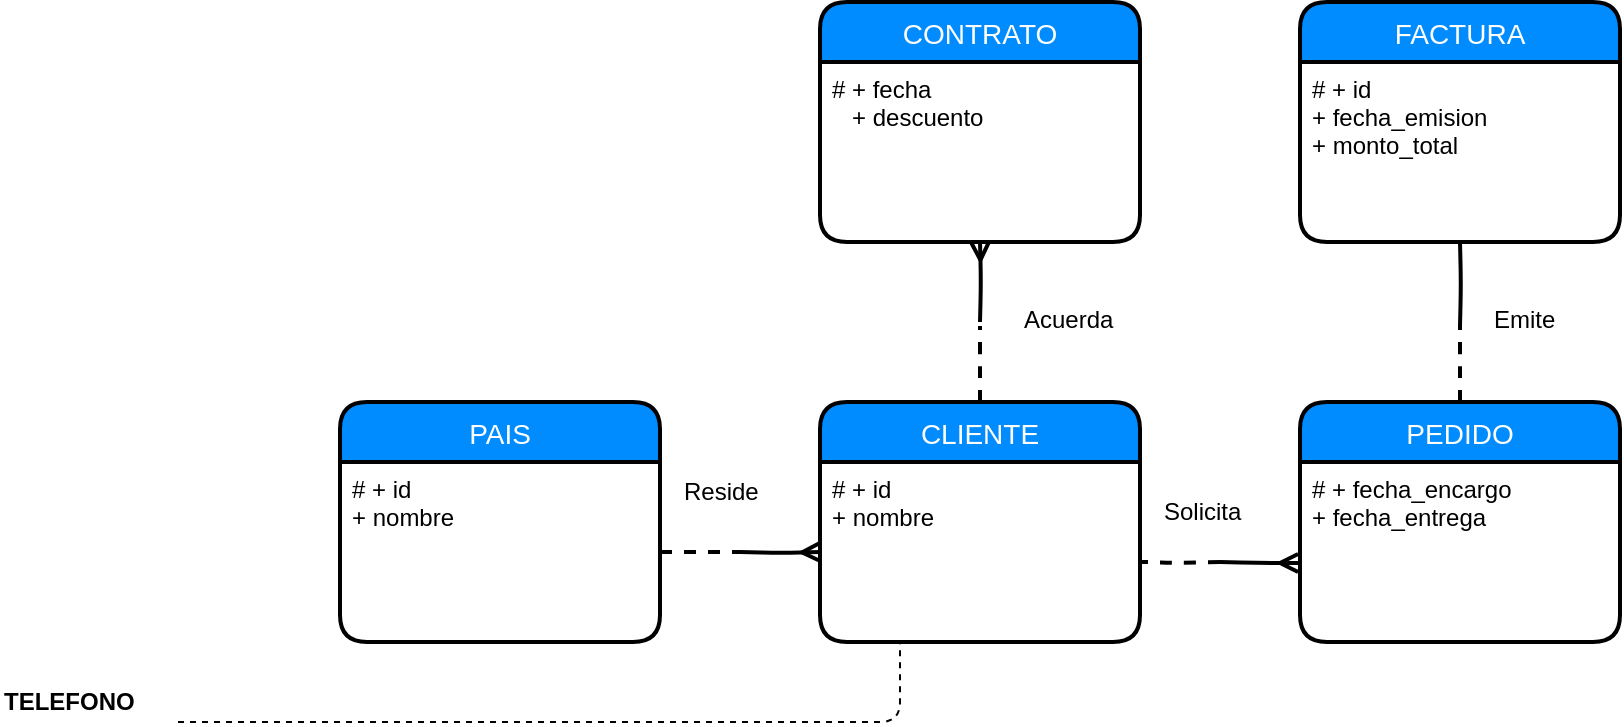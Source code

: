 <mxfile version="10.7.3" type="device"><diagram id="Ps4Eha0A9NaH81opMv_2" name="Page-1"><mxGraphModel dx="8" dy="403" grid="1" gridSize="10" guides="1" tooltips="1" connect="1" arrows="1" fold="1" page="1" pageScale="1" pageWidth="413" pageHeight="291" math="0" shadow="0"><root><mxCell id="0"/><mxCell id="1" parent="0"/><mxCell id="E6ERZ4XcX5oDh55kXNVS-1" value="" style="edgeStyle=orthogonalEdgeStyle;fontSize=12;html=1;endArrow=ERmany;startArrow=none;strokeWidth=2;entryX=0.5;entryY=1;entryDx=0;entryDy=0;endFill=0;startFill=0;" edge="1" parent="1" target="E6ERZ4XcX5oDh55kXNVS-9"><mxGeometry width="100" height="100" relative="1" as="geometry"><mxPoint x="1600.0" y="240" as="sourcePoint"/><mxPoint x="2820" y="192" as="targetPoint"/></mxGeometry></mxCell><mxCell id="E6ERZ4XcX5oDh55kXNVS-2" value="" style="edgeStyle=orthogonalEdgeStyle;fontSize=12;html=1;endArrow=none;startArrow=ERmany;strokeWidth=2;endFill=0;startFill=0;exitX=-0.006;exitY=0.561;exitDx=0;exitDy=0;exitPerimeter=0;" edge="1" parent="1" source="E6ERZ4XcX5oDh55kXNVS-15"><mxGeometry width="100" height="100" relative="1" as="geometry"><mxPoint x="1750" y="370" as="sourcePoint"/><mxPoint x="1720" y="360" as="targetPoint"/><Array as="points"><mxPoint x="1740" y="360"/></Array></mxGeometry></mxCell><mxCell id="E6ERZ4XcX5oDh55kXNVS-3" value="" style="edgeStyle=orthogonalEdgeStyle;fontSize=12;html=1;endArrow=none;startArrow=none;strokeWidth=2;entryX=0.5;entryY=1;entryDx=0;entryDy=0;startFill=0;endFill=0;" edge="1" parent="1" target="E6ERZ4XcX5oDh55kXNVS-17"><mxGeometry width="100" height="100" relative="1" as="geometry"><mxPoint x="1840.0" y="242" as="sourcePoint"/><mxPoint x="2890" y="105" as="targetPoint"/></mxGeometry></mxCell><mxCell id="E6ERZ4XcX5oDh55kXNVS-4" value="" style="edgeStyle=orthogonalEdgeStyle;fontSize=12;html=1;endArrow=none;startArrow=none;strokeWidth=2;entryX=1.005;entryY=0.555;entryDx=0;entryDy=0;startFill=0;endFill=0;dashed=1;entryPerimeter=0;" edge="1" parent="1" target="E6ERZ4XcX5oDh55kXNVS-11"><mxGeometry width="100" height="100" relative="1" as="geometry"><mxPoint x="1720.0" y="360.0" as="sourcePoint"/><mxPoint x="2580" y="432" as="targetPoint"/><Array as="points"/></mxGeometry></mxCell><mxCell id="E6ERZ4XcX5oDh55kXNVS-5" value="" style="edgeStyle=orthogonalEdgeStyle;fontSize=12;html=1;endArrow=none;startArrow=none;strokeWidth=2;exitX=0.5;exitY=0;exitDx=0;exitDy=0;startFill=0;endFill=0;dashed=1;" edge="1" parent="1" source="E6ERZ4XcX5oDh55kXNVS-10"><mxGeometry width="100" height="100" relative="1" as="geometry"><mxPoint x="2750" y="272" as="sourcePoint"/><mxPoint x="1600.0" y="242" as="targetPoint"/></mxGeometry></mxCell><mxCell id="E6ERZ4XcX5oDh55kXNVS-6" value="" style="edgeStyle=orthogonalEdgeStyle;fontSize=12;html=1;endArrow=ERmany;startArrow=none;strokeWidth=2;entryX=0;entryY=0.5;entryDx=0;entryDy=0;endFill=0;startFill=0;" edge="1" parent="1" target="E6ERZ4XcX5oDh55kXNVS-11"><mxGeometry width="100" height="100" relative="1" as="geometry"><mxPoint x="1480.0" y="355.0" as="sourcePoint"/><mxPoint x="2480" y="512" as="targetPoint"/></mxGeometry></mxCell><mxCell id="E6ERZ4XcX5oDh55kXNVS-7" value="" style="edgeStyle=orthogonalEdgeStyle;fontSize=12;html=1;endArrow=none;startArrow=none;strokeWidth=2;dashed=1;startFill=0;endFill=0;exitX=0.5;exitY=0;exitDx=0;exitDy=0;" edge="1" parent="1" source="E6ERZ4XcX5oDh55kXNVS-14"><mxGeometry width="100" height="100" relative="1" as="geometry"><mxPoint x="2400" y="282" as="sourcePoint"/><mxPoint x="1840.0" y="242" as="targetPoint"/></mxGeometry></mxCell><mxCell id="E6ERZ4XcX5oDh55kXNVS-8" value="CONTRATO" style="swimlane;childLayout=stackLayout;horizontal=1;startSize=30;horizontalStack=0;fillColor=#008cff;fontColor=#FFFFFF;rounded=1;fontSize=14;fontStyle=0;strokeWidth=2;resizeParent=0;resizeLast=1;shadow=0;dashed=0;align=center;" vertex="1" parent="1"><mxGeometry x="1520" y="80" width="160" height="120" as="geometry"/></mxCell><mxCell id="E6ERZ4XcX5oDh55kXNVS-9" value="# + fecha&#10;   + descuento&#10;" style="align=left;strokeColor=none;fillColor=none;spacingLeft=4;fontSize=12;verticalAlign=top;resizable=0;rotatable=0;part=1;" vertex="1" parent="E6ERZ4XcX5oDh55kXNVS-8"><mxGeometry y="30" width="160" height="90" as="geometry"/></mxCell><mxCell id="E6ERZ4XcX5oDh55kXNVS-10" value="CLIENTE" style="swimlane;childLayout=stackLayout;horizontal=1;startSize=30;horizontalStack=0;fillColor=#008cff;fontColor=#FFFFFF;rounded=1;fontSize=14;fontStyle=0;strokeWidth=2;resizeParent=0;resizeLast=1;shadow=0;dashed=0;align=center;" vertex="1" parent="1"><mxGeometry x="1520" y="280" width="160" height="120" as="geometry"/></mxCell><mxCell id="E6ERZ4XcX5oDh55kXNVS-11" value="# + id&#10;+ nombre&#10;" style="align=left;strokeColor=none;fillColor=none;spacingLeft=4;fontSize=12;verticalAlign=top;resizable=0;rotatable=0;part=1;" vertex="1" parent="E6ERZ4XcX5oDh55kXNVS-10"><mxGeometry y="30" width="160" height="90" as="geometry"/></mxCell><mxCell id="E6ERZ4XcX5oDh55kXNVS-12" value="PAIS" style="swimlane;childLayout=stackLayout;horizontal=1;startSize=30;horizontalStack=0;fillColor=#008cff;fontColor=#FFFFFF;rounded=1;fontSize=14;fontStyle=0;strokeWidth=2;resizeParent=0;resizeLast=1;shadow=0;dashed=0;align=center;" vertex="1" parent="1"><mxGeometry x="1280" y="280" width="160" height="120" as="geometry"/></mxCell><mxCell id="E6ERZ4XcX5oDh55kXNVS-13" value="# + id&#10;+ nombre&#10;" style="align=left;strokeColor=none;fillColor=none;spacingLeft=4;fontSize=12;verticalAlign=top;resizable=0;rotatable=0;part=1;" vertex="1" parent="E6ERZ4XcX5oDh55kXNVS-12"><mxGeometry y="30" width="160" height="90" as="geometry"/></mxCell><mxCell id="E6ERZ4XcX5oDh55kXNVS-14" value="PEDIDO" style="swimlane;childLayout=stackLayout;horizontal=1;startSize=30;horizontalStack=0;fillColor=#008cff;fontColor=#FFFFFF;rounded=1;fontSize=14;fontStyle=0;strokeWidth=2;resizeParent=0;resizeLast=1;shadow=0;dashed=0;align=center;" vertex="1" parent="1"><mxGeometry x="1760" y="280" width="160" height="120" as="geometry"/></mxCell><mxCell id="E6ERZ4XcX5oDh55kXNVS-15" value="# + fecha_encargo&#10;+ fecha_entrega&#10;" style="align=left;strokeColor=none;fillColor=none;spacingLeft=4;fontSize=12;verticalAlign=top;resizable=0;rotatable=0;part=1;" vertex="1" parent="E6ERZ4XcX5oDh55kXNVS-14"><mxGeometry y="30" width="160" height="90" as="geometry"/></mxCell><mxCell id="E6ERZ4XcX5oDh55kXNVS-16" value="FACTURA" style="swimlane;childLayout=stackLayout;horizontal=1;startSize=30;horizontalStack=0;fillColor=#008cff;fontColor=#FFFFFF;rounded=1;fontSize=14;fontStyle=0;strokeWidth=2;resizeParent=0;resizeLast=1;shadow=0;dashed=0;align=center;" vertex="1" parent="1"><mxGeometry x="1760" y="80" width="160" height="120" as="geometry"/></mxCell><mxCell id="E6ERZ4XcX5oDh55kXNVS-17" value="# + id&#10;+ fecha_emision&#10;+ monto_total&#10;" style="align=left;strokeColor=none;fillColor=none;spacingLeft=4;fontSize=12;verticalAlign=top;resizable=0;rotatable=0;part=1;" vertex="1" parent="E6ERZ4XcX5oDh55kXNVS-16"><mxGeometry y="30" width="160" height="90" as="geometry"/></mxCell><mxCell id="E6ERZ4XcX5oDh55kXNVS-18" value="" style="edgeStyle=orthogonalEdgeStyle;fontSize=12;html=1;endArrow=none;startArrow=none;strokeWidth=2;endFill=0;startFill=0;exitX=1;exitY=0.5;exitDx=0;exitDy=0;dashed=1;" edge="1" parent="1" source="E6ERZ4XcX5oDh55kXNVS-13"><mxGeometry width="100" height="100" relative="1" as="geometry"><mxPoint x="1450" y="350" as="sourcePoint"/><mxPoint x="1480.0" y="355.0" as="targetPoint"/></mxGeometry></mxCell><mxCell id="E6ERZ4XcX5oDh55kXNVS-19" value="Solicita" style="text;html=1;resizable=0;points=[];autosize=1;align=left;verticalAlign=top;spacingTop=-4;" vertex="1" parent="1"><mxGeometry x="1690" y="325" width="50" height="20" as="geometry"/></mxCell><mxCell id="E6ERZ4XcX5oDh55kXNVS-20" value="Emite" style="text;html=1;resizable=0;points=[];autosize=1;align=left;verticalAlign=top;spacingTop=-4;" vertex="1" parent="1"><mxGeometry x="1855" y="229" width="50" height="20" as="geometry"/></mxCell><mxCell id="E6ERZ4XcX5oDh55kXNVS-21" value="Acuerda" style="text;html=1;resizable=0;points=[];autosize=1;align=left;verticalAlign=top;spacingTop=-4;" vertex="1" parent="1"><mxGeometry x="1620" y="229" width="60" height="20" as="geometry"/></mxCell><mxCell id="E6ERZ4XcX5oDh55kXNVS-22" value="Reside" style="text;html=1;resizable=0;points=[];autosize=1;align=left;verticalAlign=top;spacingTop=-4;" vertex="1" parent="1"><mxGeometry x="1450" y="315" width="50" height="20" as="geometry"/></mxCell><mxCell id="E6ERZ4XcX5oDh55kXNVS-23" value="" style="fontSize=12;html=1;endArrow=none;startArrow=none;entryX=0.25;entryY=1;entryDx=0;entryDy=0;startFill=0;edgeStyle=elbowEdgeStyle;dashed=1;endFill=0;" edge="1" parent="1" target="E6ERZ4XcX5oDh55kXNVS-11"><mxGeometry width="100" height="100" relative="1" as="geometry"><mxPoint x="1199" y="440.0" as="sourcePoint"/><mxPoint x="1238.476" y="440.286" as="targetPoint"/><Array as="points"><mxPoint x="1560" y="420"/></Array></mxGeometry></mxCell><mxCell id="E6ERZ4XcX5oDh55kXNVS-24" value="&lt;b&gt;TELEFONO&lt;/b&gt;" style="text;html=1;resizable=0;points=[];autosize=1;align=left;verticalAlign=top;spacingTop=-4;" vertex="1" parent="1"><mxGeometry x="1110" y="420" width="80" height="20" as="geometry"/></mxCell></root></mxGraphModel></diagram></mxfile>